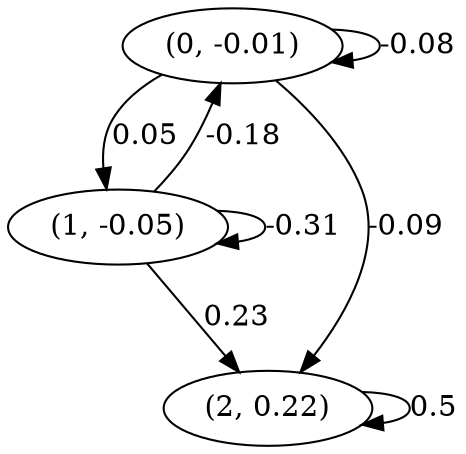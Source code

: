 digraph {
    0 [ label = "(0, -0.01)" ]
    1 [ label = "(1, -0.05)" ]
    2 [ label = "(2, 0.22)" ]
    0 -> 0 [ label = "-0.08" ]
    1 -> 1 [ label = "-0.31" ]
    2 -> 2 [ label = "0.5" ]
    1 -> 0 [ label = "-0.18" ]
    0 -> 1 [ label = "0.05" ]
    0 -> 2 [ label = "-0.09" ]
    1 -> 2 [ label = "0.23" ]
}

